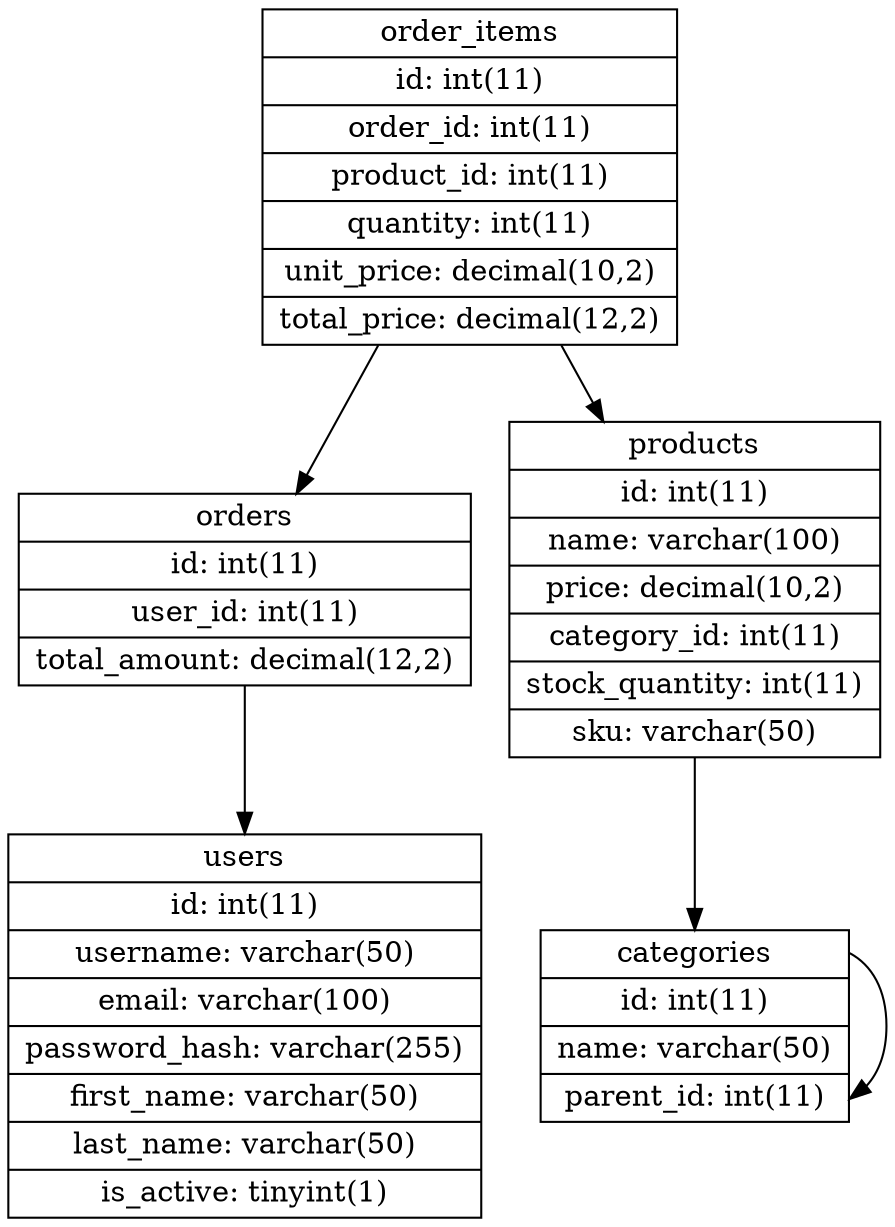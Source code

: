 digraph schema {
    rankdir=TB;
    node [shape=record];
    categories [label="{categories|id: int(11)|name: varchar(50)|parent_id: int(11)}"];
    order_items [label="{order_items|id: int(11)|order_id: int(11)|product_id: int(11)|quantity: int(11)|unit_price: decimal(10,2)|total_price: decimal(12,2)}"];
    orders [label="{orders|id: int(11)|user_id: int(11)|total_amount: decimal(12,2)}"];
    products [label="{products|id: int(11)|name: varchar(100)|price: decimal(10,2)|category_id: int(11)|stock_quantity: int(11)|sku: varchar(50)}"];
    users [label="{users|id: int(11)|username: varchar(50)|email: varchar(100)|password_hash: varchar(255)|first_name: varchar(50)|last_name: varchar(50)|is_active: tinyint(1)}"];
    categories -> categories [label=""];
    order_items -> orders [label=""];
    order_items -> products [label=""];
    orders -> users [label=""];
    products -> categories [label=""];
}